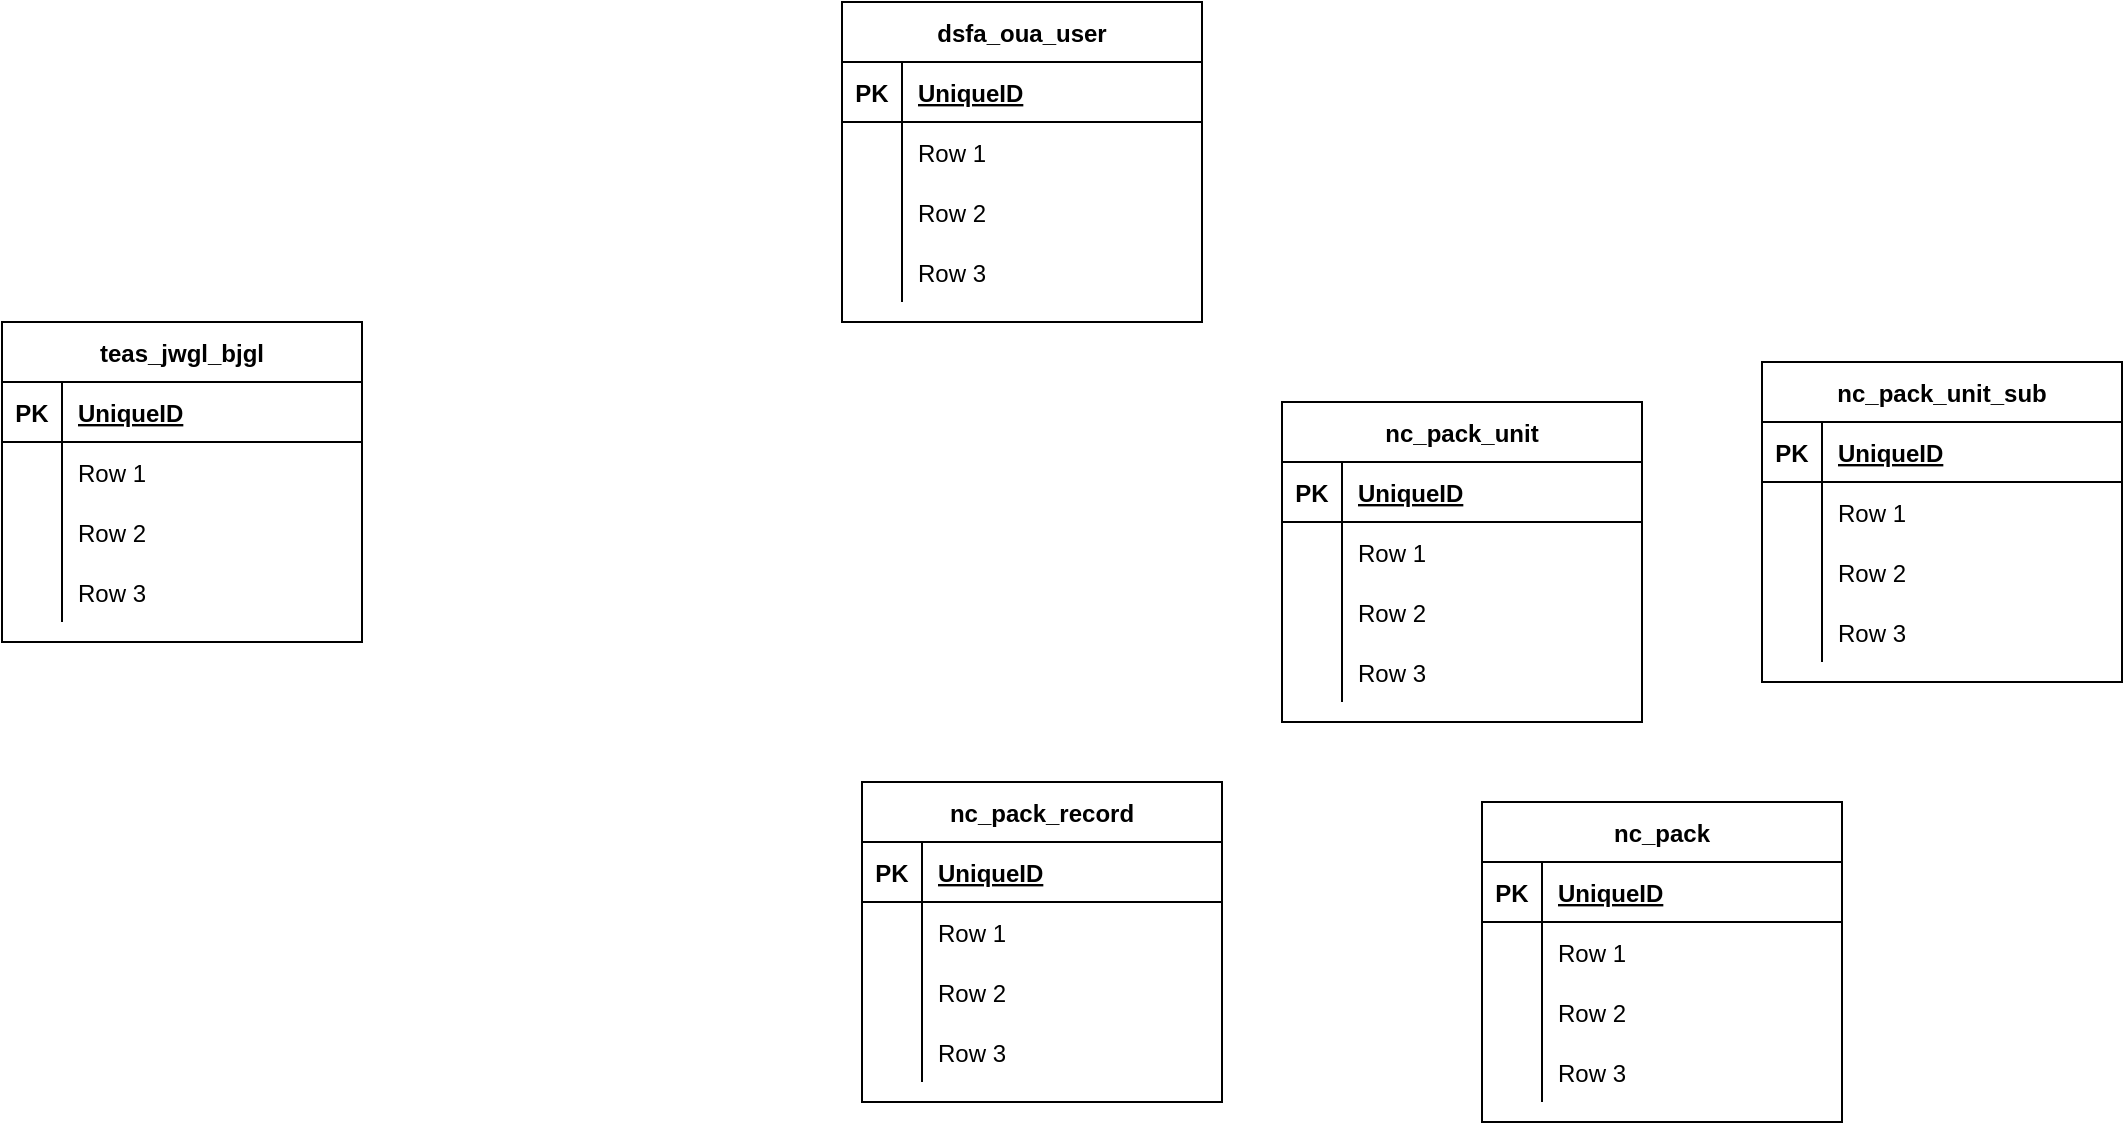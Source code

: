 <mxfile version="14.6.13" type="device"><diagram id="SKCW4hkQ0aufV0loncE2" name="第 1 页"><mxGraphModel dx="1408" dy="808" grid="1" gridSize="10" guides="1" tooltips="1" connect="1" arrows="1" fold="1" page="1" pageScale="1" pageWidth="3300" pageHeight="4681" math="0" shadow="0"><root><mxCell id="0"/><mxCell id="1" parent="0"/><mxCell id="w4hmthIys5N0PTD8zA18-1" value="teas_jwgl_bjgl" style="shape=table;startSize=30;container=1;collapsible=1;childLayout=tableLayout;fixedRows=1;rowLines=0;fontStyle=1;align=center;resizeLast=1;" vertex="1" parent="1"><mxGeometry x="180" y="260" width="180" height="160" as="geometry"/></mxCell><mxCell id="w4hmthIys5N0PTD8zA18-2" value="" style="shape=partialRectangle;collapsible=0;dropTarget=0;pointerEvents=0;fillColor=none;top=0;left=0;bottom=1;right=0;points=[[0,0.5],[1,0.5]];portConstraint=eastwest;" vertex="1" parent="w4hmthIys5N0PTD8zA18-1"><mxGeometry y="30" width="180" height="30" as="geometry"/></mxCell><mxCell id="w4hmthIys5N0PTD8zA18-3" value="PK" style="shape=partialRectangle;connectable=0;fillColor=none;top=0;left=0;bottom=0;right=0;fontStyle=1;overflow=hidden;" vertex="1" parent="w4hmthIys5N0PTD8zA18-2"><mxGeometry width="30" height="30" as="geometry"/></mxCell><mxCell id="w4hmthIys5N0PTD8zA18-4" value="UniqueID" style="shape=partialRectangle;connectable=0;fillColor=none;top=0;left=0;bottom=0;right=0;align=left;spacingLeft=6;fontStyle=5;overflow=hidden;" vertex="1" parent="w4hmthIys5N0PTD8zA18-2"><mxGeometry x="30" width="150" height="30" as="geometry"/></mxCell><mxCell id="w4hmthIys5N0PTD8zA18-5" value="" style="shape=partialRectangle;collapsible=0;dropTarget=0;pointerEvents=0;fillColor=none;top=0;left=0;bottom=0;right=0;points=[[0,0.5],[1,0.5]];portConstraint=eastwest;" vertex="1" parent="w4hmthIys5N0PTD8zA18-1"><mxGeometry y="60" width="180" height="30" as="geometry"/></mxCell><mxCell id="w4hmthIys5N0PTD8zA18-6" value="" style="shape=partialRectangle;connectable=0;fillColor=none;top=0;left=0;bottom=0;right=0;editable=1;overflow=hidden;" vertex="1" parent="w4hmthIys5N0PTD8zA18-5"><mxGeometry width="30" height="30" as="geometry"/></mxCell><mxCell id="w4hmthIys5N0PTD8zA18-7" value="Row 1" style="shape=partialRectangle;connectable=0;fillColor=none;top=0;left=0;bottom=0;right=0;align=left;spacingLeft=6;overflow=hidden;" vertex="1" parent="w4hmthIys5N0PTD8zA18-5"><mxGeometry x="30" width="150" height="30" as="geometry"/></mxCell><mxCell id="w4hmthIys5N0PTD8zA18-8" value="" style="shape=partialRectangle;collapsible=0;dropTarget=0;pointerEvents=0;fillColor=none;top=0;left=0;bottom=0;right=0;points=[[0,0.5],[1,0.5]];portConstraint=eastwest;" vertex="1" parent="w4hmthIys5N0PTD8zA18-1"><mxGeometry y="90" width="180" height="30" as="geometry"/></mxCell><mxCell id="w4hmthIys5N0PTD8zA18-9" value="" style="shape=partialRectangle;connectable=0;fillColor=none;top=0;left=0;bottom=0;right=0;editable=1;overflow=hidden;" vertex="1" parent="w4hmthIys5N0PTD8zA18-8"><mxGeometry width="30" height="30" as="geometry"/></mxCell><mxCell id="w4hmthIys5N0PTD8zA18-10" value="Row 2" style="shape=partialRectangle;connectable=0;fillColor=none;top=0;left=0;bottom=0;right=0;align=left;spacingLeft=6;overflow=hidden;" vertex="1" parent="w4hmthIys5N0PTD8zA18-8"><mxGeometry x="30" width="150" height="30" as="geometry"/></mxCell><mxCell id="w4hmthIys5N0PTD8zA18-11" value="" style="shape=partialRectangle;collapsible=0;dropTarget=0;pointerEvents=0;fillColor=none;top=0;left=0;bottom=0;right=0;points=[[0,0.5],[1,0.5]];portConstraint=eastwest;" vertex="1" parent="w4hmthIys5N0PTD8zA18-1"><mxGeometry y="120" width="180" height="30" as="geometry"/></mxCell><mxCell id="w4hmthIys5N0PTD8zA18-12" value="" style="shape=partialRectangle;connectable=0;fillColor=none;top=0;left=0;bottom=0;right=0;editable=1;overflow=hidden;" vertex="1" parent="w4hmthIys5N0PTD8zA18-11"><mxGeometry width="30" height="30" as="geometry"/></mxCell><mxCell id="w4hmthIys5N0PTD8zA18-13" value="Row 3" style="shape=partialRectangle;connectable=0;fillColor=none;top=0;left=0;bottom=0;right=0;align=left;spacingLeft=6;overflow=hidden;" vertex="1" parent="w4hmthIys5N0PTD8zA18-11"><mxGeometry x="30" width="150" height="30" as="geometry"/></mxCell><mxCell id="w4hmthIys5N0PTD8zA18-14" value="nc_pack_unit" style="shape=table;startSize=30;container=1;collapsible=1;childLayout=tableLayout;fixedRows=1;rowLines=0;fontStyle=1;align=center;resizeLast=1;" vertex="1" parent="1"><mxGeometry x="820" y="300" width="180" height="160" as="geometry"/></mxCell><mxCell id="w4hmthIys5N0PTD8zA18-15" value="" style="shape=partialRectangle;collapsible=0;dropTarget=0;pointerEvents=0;fillColor=none;top=0;left=0;bottom=1;right=0;points=[[0,0.5],[1,0.5]];portConstraint=eastwest;" vertex="1" parent="w4hmthIys5N0PTD8zA18-14"><mxGeometry y="30" width="180" height="30" as="geometry"/></mxCell><mxCell id="w4hmthIys5N0PTD8zA18-16" value="PK" style="shape=partialRectangle;connectable=0;fillColor=none;top=0;left=0;bottom=0;right=0;fontStyle=1;overflow=hidden;" vertex="1" parent="w4hmthIys5N0PTD8zA18-15"><mxGeometry width="30" height="30" as="geometry"/></mxCell><mxCell id="w4hmthIys5N0PTD8zA18-17" value="UniqueID" style="shape=partialRectangle;connectable=0;fillColor=none;top=0;left=0;bottom=0;right=0;align=left;spacingLeft=6;fontStyle=5;overflow=hidden;" vertex="1" parent="w4hmthIys5N0PTD8zA18-15"><mxGeometry x="30" width="150" height="30" as="geometry"/></mxCell><mxCell id="w4hmthIys5N0PTD8zA18-18" value="" style="shape=partialRectangle;collapsible=0;dropTarget=0;pointerEvents=0;fillColor=none;top=0;left=0;bottom=0;right=0;points=[[0,0.5],[1,0.5]];portConstraint=eastwest;" vertex="1" parent="w4hmthIys5N0PTD8zA18-14"><mxGeometry y="60" width="180" height="30" as="geometry"/></mxCell><mxCell id="w4hmthIys5N0PTD8zA18-19" value="" style="shape=partialRectangle;connectable=0;fillColor=none;top=0;left=0;bottom=0;right=0;editable=1;overflow=hidden;" vertex="1" parent="w4hmthIys5N0PTD8zA18-18"><mxGeometry width="30" height="30" as="geometry"/></mxCell><mxCell id="w4hmthIys5N0PTD8zA18-20" value="Row 1" style="shape=partialRectangle;connectable=0;fillColor=none;top=0;left=0;bottom=0;right=0;align=left;spacingLeft=6;overflow=hidden;" vertex="1" parent="w4hmthIys5N0PTD8zA18-18"><mxGeometry x="30" width="150" height="30" as="geometry"/></mxCell><mxCell id="w4hmthIys5N0PTD8zA18-21" value="" style="shape=partialRectangle;collapsible=0;dropTarget=0;pointerEvents=0;fillColor=none;top=0;left=0;bottom=0;right=0;points=[[0,0.5],[1,0.5]];portConstraint=eastwest;" vertex="1" parent="w4hmthIys5N0PTD8zA18-14"><mxGeometry y="90" width="180" height="30" as="geometry"/></mxCell><mxCell id="w4hmthIys5N0PTD8zA18-22" value="" style="shape=partialRectangle;connectable=0;fillColor=none;top=0;left=0;bottom=0;right=0;editable=1;overflow=hidden;" vertex="1" parent="w4hmthIys5N0PTD8zA18-21"><mxGeometry width="30" height="30" as="geometry"/></mxCell><mxCell id="w4hmthIys5N0PTD8zA18-23" value="Row 2" style="shape=partialRectangle;connectable=0;fillColor=none;top=0;left=0;bottom=0;right=0;align=left;spacingLeft=6;overflow=hidden;" vertex="1" parent="w4hmthIys5N0PTD8zA18-21"><mxGeometry x="30" width="150" height="30" as="geometry"/></mxCell><mxCell id="w4hmthIys5N0PTD8zA18-24" value="" style="shape=partialRectangle;collapsible=0;dropTarget=0;pointerEvents=0;fillColor=none;top=0;left=0;bottom=0;right=0;points=[[0,0.5],[1,0.5]];portConstraint=eastwest;" vertex="1" parent="w4hmthIys5N0PTD8zA18-14"><mxGeometry y="120" width="180" height="30" as="geometry"/></mxCell><mxCell id="w4hmthIys5N0PTD8zA18-25" value="" style="shape=partialRectangle;connectable=0;fillColor=none;top=0;left=0;bottom=0;right=0;editable=1;overflow=hidden;" vertex="1" parent="w4hmthIys5N0PTD8zA18-24"><mxGeometry width="30" height="30" as="geometry"/></mxCell><mxCell id="w4hmthIys5N0PTD8zA18-26" value="Row 3" style="shape=partialRectangle;connectable=0;fillColor=none;top=0;left=0;bottom=0;right=0;align=left;spacingLeft=6;overflow=hidden;" vertex="1" parent="w4hmthIys5N0PTD8zA18-24"><mxGeometry x="30" width="150" height="30" as="geometry"/></mxCell><mxCell id="w4hmthIys5N0PTD8zA18-27" value="nc_pack_record" style="shape=table;startSize=30;container=1;collapsible=1;childLayout=tableLayout;fixedRows=1;rowLines=0;fontStyle=1;align=center;resizeLast=1;" vertex="1" parent="1"><mxGeometry x="610" y="490" width="180" height="160" as="geometry"/></mxCell><mxCell id="w4hmthIys5N0PTD8zA18-28" value="" style="shape=partialRectangle;collapsible=0;dropTarget=0;pointerEvents=0;fillColor=none;top=0;left=0;bottom=1;right=0;points=[[0,0.5],[1,0.5]];portConstraint=eastwest;" vertex="1" parent="w4hmthIys5N0PTD8zA18-27"><mxGeometry y="30" width="180" height="30" as="geometry"/></mxCell><mxCell id="w4hmthIys5N0PTD8zA18-29" value="PK" style="shape=partialRectangle;connectable=0;fillColor=none;top=0;left=0;bottom=0;right=0;fontStyle=1;overflow=hidden;" vertex="1" parent="w4hmthIys5N0PTD8zA18-28"><mxGeometry width="30" height="30" as="geometry"/></mxCell><mxCell id="w4hmthIys5N0PTD8zA18-30" value="UniqueID" style="shape=partialRectangle;connectable=0;fillColor=none;top=0;left=0;bottom=0;right=0;align=left;spacingLeft=6;fontStyle=5;overflow=hidden;" vertex="1" parent="w4hmthIys5N0PTD8zA18-28"><mxGeometry x="30" width="150" height="30" as="geometry"/></mxCell><mxCell id="w4hmthIys5N0PTD8zA18-31" value="" style="shape=partialRectangle;collapsible=0;dropTarget=0;pointerEvents=0;fillColor=none;top=0;left=0;bottom=0;right=0;points=[[0,0.5],[1,0.5]];portConstraint=eastwest;" vertex="1" parent="w4hmthIys5N0PTD8zA18-27"><mxGeometry y="60" width="180" height="30" as="geometry"/></mxCell><mxCell id="w4hmthIys5N0PTD8zA18-32" value="" style="shape=partialRectangle;connectable=0;fillColor=none;top=0;left=0;bottom=0;right=0;editable=1;overflow=hidden;" vertex="1" parent="w4hmthIys5N0PTD8zA18-31"><mxGeometry width="30" height="30" as="geometry"/></mxCell><mxCell id="w4hmthIys5N0PTD8zA18-33" value="Row 1" style="shape=partialRectangle;connectable=0;fillColor=none;top=0;left=0;bottom=0;right=0;align=left;spacingLeft=6;overflow=hidden;" vertex="1" parent="w4hmthIys5N0PTD8zA18-31"><mxGeometry x="30" width="150" height="30" as="geometry"/></mxCell><mxCell id="w4hmthIys5N0PTD8zA18-34" value="" style="shape=partialRectangle;collapsible=0;dropTarget=0;pointerEvents=0;fillColor=none;top=0;left=0;bottom=0;right=0;points=[[0,0.5],[1,0.5]];portConstraint=eastwest;" vertex="1" parent="w4hmthIys5N0PTD8zA18-27"><mxGeometry y="90" width="180" height="30" as="geometry"/></mxCell><mxCell id="w4hmthIys5N0PTD8zA18-35" value="" style="shape=partialRectangle;connectable=0;fillColor=none;top=0;left=0;bottom=0;right=0;editable=1;overflow=hidden;" vertex="1" parent="w4hmthIys5N0PTD8zA18-34"><mxGeometry width="30" height="30" as="geometry"/></mxCell><mxCell id="w4hmthIys5N0PTD8zA18-36" value="Row 2" style="shape=partialRectangle;connectable=0;fillColor=none;top=0;left=0;bottom=0;right=0;align=left;spacingLeft=6;overflow=hidden;" vertex="1" parent="w4hmthIys5N0PTD8zA18-34"><mxGeometry x="30" width="150" height="30" as="geometry"/></mxCell><mxCell id="w4hmthIys5N0PTD8zA18-37" value="" style="shape=partialRectangle;collapsible=0;dropTarget=0;pointerEvents=0;fillColor=none;top=0;left=0;bottom=0;right=0;points=[[0,0.5],[1,0.5]];portConstraint=eastwest;" vertex="1" parent="w4hmthIys5N0PTD8zA18-27"><mxGeometry y="120" width="180" height="30" as="geometry"/></mxCell><mxCell id="w4hmthIys5N0PTD8zA18-38" value="" style="shape=partialRectangle;connectable=0;fillColor=none;top=0;left=0;bottom=0;right=0;editable=1;overflow=hidden;" vertex="1" parent="w4hmthIys5N0PTD8zA18-37"><mxGeometry width="30" height="30" as="geometry"/></mxCell><mxCell id="w4hmthIys5N0PTD8zA18-39" value="Row 3" style="shape=partialRectangle;connectable=0;fillColor=none;top=0;left=0;bottom=0;right=0;align=left;spacingLeft=6;overflow=hidden;" vertex="1" parent="w4hmthIys5N0PTD8zA18-37"><mxGeometry x="30" width="150" height="30" as="geometry"/></mxCell><mxCell id="w4hmthIys5N0PTD8zA18-40" value="dsfa_oua_user" style="shape=table;startSize=30;container=1;collapsible=1;childLayout=tableLayout;fixedRows=1;rowLines=0;fontStyle=1;align=center;resizeLast=1;" vertex="1" parent="1"><mxGeometry x="600" y="100" width="180" height="160" as="geometry"/></mxCell><mxCell id="w4hmthIys5N0PTD8zA18-41" value="" style="shape=partialRectangle;collapsible=0;dropTarget=0;pointerEvents=0;fillColor=none;top=0;left=0;bottom=1;right=0;points=[[0,0.5],[1,0.5]];portConstraint=eastwest;" vertex="1" parent="w4hmthIys5N0PTD8zA18-40"><mxGeometry y="30" width="180" height="30" as="geometry"/></mxCell><mxCell id="w4hmthIys5N0PTD8zA18-42" value="PK" style="shape=partialRectangle;connectable=0;fillColor=none;top=0;left=0;bottom=0;right=0;fontStyle=1;overflow=hidden;" vertex="1" parent="w4hmthIys5N0PTD8zA18-41"><mxGeometry width="30" height="30" as="geometry"/></mxCell><mxCell id="w4hmthIys5N0PTD8zA18-43" value="UniqueID" style="shape=partialRectangle;connectable=0;fillColor=none;top=0;left=0;bottom=0;right=0;align=left;spacingLeft=6;fontStyle=5;overflow=hidden;" vertex="1" parent="w4hmthIys5N0PTD8zA18-41"><mxGeometry x="30" width="150" height="30" as="geometry"/></mxCell><mxCell id="w4hmthIys5N0PTD8zA18-44" value="" style="shape=partialRectangle;collapsible=0;dropTarget=0;pointerEvents=0;fillColor=none;top=0;left=0;bottom=0;right=0;points=[[0,0.5],[1,0.5]];portConstraint=eastwest;" vertex="1" parent="w4hmthIys5N0PTD8zA18-40"><mxGeometry y="60" width="180" height="30" as="geometry"/></mxCell><mxCell id="w4hmthIys5N0PTD8zA18-45" value="" style="shape=partialRectangle;connectable=0;fillColor=none;top=0;left=0;bottom=0;right=0;editable=1;overflow=hidden;" vertex="1" parent="w4hmthIys5N0PTD8zA18-44"><mxGeometry width="30" height="30" as="geometry"/></mxCell><mxCell id="w4hmthIys5N0PTD8zA18-46" value="Row 1" style="shape=partialRectangle;connectable=0;fillColor=none;top=0;left=0;bottom=0;right=0;align=left;spacingLeft=6;overflow=hidden;" vertex="1" parent="w4hmthIys5N0PTD8zA18-44"><mxGeometry x="30" width="150" height="30" as="geometry"/></mxCell><mxCell id="w4hmthIys5N0PTD8zA18-47" value="" style="shape=partialRectangle;collapsible=0;dropTarget=0;pointerEvents=0;fillColor=none;top=0;left=0;bottom=0;right=0;points=[[0,0.5],[1,0.5]];portConstraint=eastwest;" vertex="1" parent="w4hmthIys5N0PTD8zA18-40"><mxGeometry y="90" width="180" height="30" as="geometry"/></mxCell><mxCell id="w4hmthIys5N0PTD8zA18-48" value="" style="shape=partialRectangle;connectable=0;fillColor=none;top=0;left=0;bottom=0;right=0;editable=1;overflow=hidden;" vertex="1" parent="w4hmthIys5N0PTD8zA18-47"><mxGeometry width="30" height="30" as="geometry"/></mxCell><mxCell id="w4hmthIys5N0PTD8zA18-49" value="Row 2" style="shape=partialRectangle;connectable=0;fillColor=none;top=0;left=0;bottom=0;right=0;align=left;spacingLeft=6;overflow=hidden;" vertex="1" parent="w4hmthIys5N0PTD8zA18-47"><mxGeometry x="30" width="150" height="30" as="geometry"/></mxCell><mxCell id="w4hmthIys5N0PTD8zA18-50" value="" style="shape=partialRectangle;collapsible=0;dropTarget=0;pointerEvents=0;fillColor=none;top=0;left=0;bottom=0;right=0;points=[[0,0.5],[1,0.5]];portConstraint=eastwest;" vertex="1" parent="w4hmthIys5N0PTD8zA18-40"><mxGeometry y="120" width="180" height="30" as="geometry"/></mxCell><mxCell id="w4hmthIys5N0PTD8zA18-51" value="" style="shape=partialRectangle;connectable=0;fillColor=none;top=0;left=0;bottom=0;right=0;editable=1;overflow=hidden;" vertex="1" parent="w4hmthIys5N0PTD8zA18-50"><mxGeometry width="30" height="30" as="geometry"/></mxCell><mxCell id="w4hmthIys5N0PTD8zA18-52" value="Row 3" style="shape=partialRectangle;connectable=0;fillColor=none;top=0;left=0;bottom=0;right=0;align=left;spacingLeft=6;overflow=hidden;" vertex="1" parent="w4hmthIys5N0PTD8zA18-50"><mxGeometry x="30" width="150" height="30" as="geometry"/></mxCell><mxCell id="w4hmthIys5N0PTD8zA18-53" value="nc_pack" style="shape=table;startSize=30;container=1;collapsible=1;childLayout=tableLayout;fixedRows=1;rowLines=0;fontStyle=1;align=center;resizeLast=1;" vertex="1" parent="1"><mxGeometry x="920" y="500" width="180" height="160" as="geometry"/></mxCell><mxCell id="w4hmthIys5N0PTD8zA18-54" value="" style="shape=partialRectangle;collapsible=0;dropTarget=0;pointerEvents=0;fillColor=none;top=0;left=0;bottom=1;right=0;points=[[0,0.5],[1,0.5]];portConstraint=eastwest;" vertex="1" parent="w4hmthIys5N0PTD8zA18-53"><mxGeometry y="30" width="180" height="30" as="geometry"/></mxCell><mxCell id="w4hmthIys5N0PTD8zA18-55" value="PK" style="shape=partialRectangle;connectable=0;fillColor=none;top=0;left=0;bottom=0;right=0;fontStyle=1;overflow=hidden;" vertex="1" parent="w4hmthIys5N0PTD8zA18-54"><mxGeometry width="30" height="30" as="geometry"/></mxCell><mxCell id="w4hmthIys5N0PTD8zA18-56" value="UniqueID" style="shape=partialRectangle;connectable=0;fillColor=none;top=0;left=0;bottom=0;right=0;align=left;spacingLeft=6;fontStyle=5;overflow=hidden;" vertex="1" parent="w4hmthIys5N0PTD8zA18-54"><mxGeometry x="30" width="150" height="30" as="geometry"/></mxCell><mxCell id="w4hmthIys5N0PTD8zA18-57" value="" style="shape=partialRectangle;collapsible=0;dropTarget=0;pointerEvents=0;fillColor=none;top=0;left=0;bottom=0;right=0;points=[[0,0.5],[1,0.5]];portConstraint=eastwest;" vertex="1" parent="w4hmthIys5N0PTD8zA18-53"><mxGeometry y="60" width="180" height="30" as="geometry"/></mxCell><mxCell id="w4hmthIys5N0PTD8zA18-58" value="" style="shape=partialRectangle;connectable=0;fillColor=none;top=0;left=0;bottom=0;right=0;editable=1;overflow=hidden;" vertex="1" parent="w4hmthIys5N0PTD8zA18-57"><mxGeometry width="30" height="30" as="geometry"/></mxCell><mxCell id="w4hmthIys5N0PTD8zA18-59" value="Row 1" style="shape=partialRectangle;connectable=0;fillColor=none;top=0;left=0;bottom=0;right=0;align=left;spacingLeft=6;overflow=hidden;" vertex="1" parent="w4hmthIys5N0PTD8zA18-57"><mxGeometry x="30" width="150" height="30" as="geometry"/></mxCell><mxCell id="w4hmthIys5N0PTD8zA18-60" value="" style="shape=partialRectangle;collapsible=0;dropTarget=0;pointerEvents=0;fillColor=none;top=0;left=0;bottom=0;right=0;points=[[0,0.5],[1,0.5]];portConstraint=eastwest;" vertex="1" parent="w4hmthIys5N0PTD8zA18-53"><mxGeometry y="90" width="180" height="30" as="geometry"/></mxCell><mxCell id="w4hmthIys5N0PTD8zA18-61" value="" style="shape=partialRectangle;connectable=0;fillColor=none;top=0;left=0;bottom=0;right=0;editable=1;overflow=hidden;" vertex="1" parent="w4hmthIys5N0PTD8zA18-60"><mxGeometry width="30" height="30" as="geometry"/></mxCell><mxCell id="w4hmthIys5N0PTD8zA18-62" value="Row 2" style="shape=partialRectangle;connectable=0;fillColor=none;top=0;left=0;bottom=0;right=0;align=left;spacingLeft=6;overflow=hidden;" vertex="1" parent="w4hmthIys5N0PTD8zA18-60"><mxGeometry x="30" width="150" height="30" as="geometry"/></mxCell><mxCell id="w4hmthIys5N0PTD8zA18-63" value="" style="shape=partialRectangle;collapsible=0;dropTarget=0;pointerEvents=0;fillColor=none;top=0;left=0;bottom=0;right=0;points=[[0,0.5],[1,0.5]];portConstraint=eastwest;" vertex="1" parent="w4hmthIys5N0PTD8zA18-53"><mxGeometry y="120" width="180" height="30" as="geometry"/></mxCell><mxCell id="w4hmthIys5N0PTD8zA18-64" value="" style="shape=partialRectangle;connectable=0;fillColor=none;top=0;left=0;bottom=0;right=0;editable=1;overflow=hidden;" vertex="1" parent="w4hmthIys5N0PTD8zA18-63"><mxGeometry width="30" height="30" as="geometry"/></mxCell><mxCell id="w4hmthIys5N0PTD8zA18-65" value="Row 3" style="shape=partialRectangle;connectable=0;fillColor=none;top=0;left=0;bottom=0;right=0;align=left;spacingLeft=6;overflow=hidden;" vertex="1" parent="w4hmthIys5N0PTD8zA18-63"><mxGeometry x="30" width="150" height="30" as="geometry"/></mxCell><mxCell id="w4hmthIys5N0PTD8zA18-66" value="nc_pack_unit_sub" style="shape=table;startSize=30;container=1;collapsible=1;childLayout=tableLayout;fixedRows=1;rowLines=0;fontStyle=1;align=center;resizeLast=1;" vertex="1" parent="1"><mxGeometry x="1060" y="280" width="180" height="160" as="geometry"/></mxCell><mxCell id="w4hmthIys5N0PTD8zA18-67" value="" style="shape=partialRectangle;collapsible=0;dropTarget=0;pointerEvents=0;fillColor=none;top=0;left=0;bottom=1;right=0;points=[[0,0.5],[1,0.5]];portConstraint=eastwest;" vertex="1" parent="w4hmthIys5N0PTD8zA18-66"><mxGeometry y="30" width="180" height="30" as="geometry"/></mxCell><mxCell id="w4hmthIys5N0PTD8zA18-68" value="PK" style="shape=partialRectangle;connectable=0;fillColor=none;top=0;left=0;bottom=0;right=0;fontStyle=1;overflow=hidden;" vertex="1" parent="w4hmthIys5N0PTD8zA18-67"><mxGeometry width="30" height="30" as="geometry"/></mxCell><mxCell id="w4hmthIys5N0PTD8zA18-69" value="UniqueID" style="shape=partialRectangle;connectable=0;fillColor=none;top=0;left=0;bottom=0;right=0;align=left;spacingLeft=6;fontStyle=5;overflow=hidden;" vertex="1" parent="w4hmthIys5N0PTD8zA18-67"><mxGeometry x="30" width="150" height="30" as="geometry"/></mxCell><mxCell id="w4hmthIys5N0PTD8zA18-70" value="" style="shape=partialRectangle;collapsible=0;dropTarget=0;pointerEvents=0;fillColor=none;top=0;left=0;bottom=0;right=0;points=[[0,0.5],[1,0.5]];portConstraint=eastwest;" vertex="1" parent="w4hmthIys5N0PTD8zA18-66"><mxGeometry y="60" width="180" height="30" as="geometry"/></mxCell><mxCell id="w4hmthIys5N0PTD8zA18-71" value="" style="shape=partialRectangle;connectable=0;fillColor=none;top=0;left=0;bottom=0;right=0;editable=1;overflow=hidden;" vertex="1" parent="w4hmthIys5N0PTD8zA18-70"><mxGeometry width="30" height="30" as="geometry"/></mxCell><mxCell id="w4hmthIys5N0PTD8zA18-72" value="Row 1" style="shape=partialRectangle;connectable=0;fillColor=none;top=0;left=0;bottom=0;right=0;align=left;spacingLeft=6;overflow=hidden;" vertex="1" parent="w4hmthIys5N0PTD8zA18-70"><mxGeometry x="30" width="150" height="30" as="geometry"/></mxCell><mxCell id="w4hmthIys5N0PTD8zA18-73" value="" style="shape=partialRectangle;collapsible=0;dropTarget=0;pointerEvents=0;fillColor=none;top=0;left=0;bottom=0;right=0;points=[[0,0.5],[1,0.5]];portConstraint=eastwest;" vertex="1" parent="w4hmthIys5N0PTD8zA18-66"><mxGeometry y="90" width="180" height="30" as="geometry"/></mxCell><mxCell id="w4hmthIys5N0PTD8zA18-74" value="" style="shape=partialRectangle;connectable=0;fillColor=none;top=0;left=0;bottom=0;right=0;editable=1;overflow=hidden;" vertex="1" parent="w4hmthIys5N0PTD8zA18-73"><mxGeometry width="30" height="30" as="geometry"/></mxCell><mxCell id="w4hmthIys5N0PTD8zA18-75" value="Row 2" style="shape=partialRectangle;connectable=0;fillColor=none;top=0;left=0;bottom=0;right=0;align=left;spacingLeft=6;overflow=hidden;" vertex="1" parent="w4hmthIys5N0PTD8zA18-73"><mxGeometry x="30" width="150" height="30" as="geometry"/></mxCell><mxCell id="w4hmthIys5N0PTD8zA18-76" value="" style="shape=partialRectangle;collapsible=0;dropTarget=0;pointerEvents=0;fillColor=none;top=0;left=0;bottom=0;right=0;points=[[0,0.5],[1,0.5]];portConstraint=eastwest;" vertex="1" parent="w4hmthIys5N0PTD8zA18-66"><mxGeometry y="120" width="180" height="30" as="geometry"/></mxCell><mxCell id="w4hmthIys5N0PTD8zA18-77" value="" style="shape=partialRectangle;connectable=0;fillColor=none;top=0;left=0;bottom=0;right=0;editable=1;overflow=hidden;" vertex="1" parent="w4hmthIys5N0PTD8zA18-76"><mxGeometry width="30" height="30" as="geometry"/></mxCell><mxCell id="w4hmthIys5N0PTD8zA18-78" value="Row 3" style="shape=partialRectangle;connectable=0;fillColor=none;top=0;left=0;bottom=0;right=0;align=left;spacingLeft=6;overflow=hidden;" vertex="1" parent="w4hmthIys5N0PTD8zA18-76"><mxGeometry x="30" width="150" height="30" as="geometry"/></mxCell></root></mxGraphModel></diagram></mxfile>